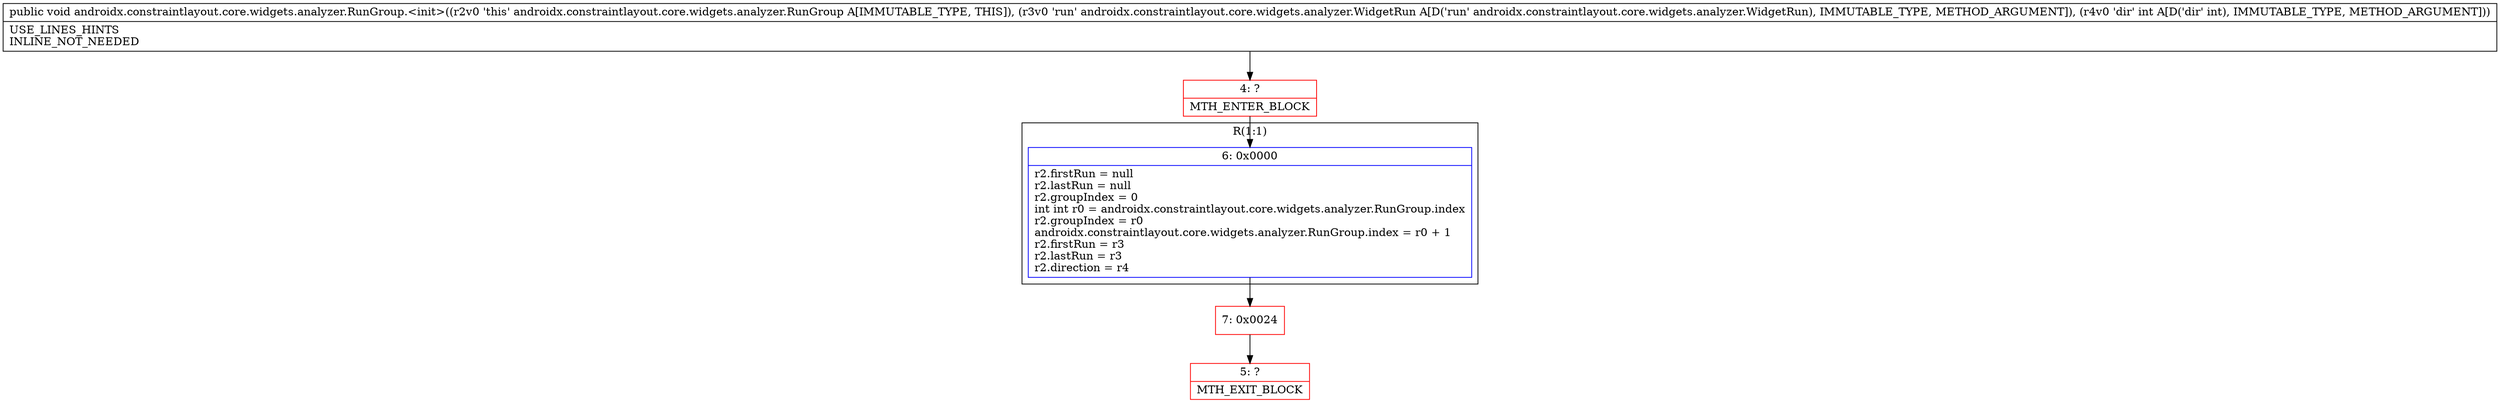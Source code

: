 digraph "CFG forandroidx.constraintlayout.core.widgets.analyzer.RunGroup.\<init\>(Landroidx\/constraintlayout\/core\/widgets\/analyzer\/WidgetRun;I)V" {
subgraph cluster_Region_160983301 {
label = "R(1:1)";
node [shape=record,color=blue];
Node_6 [shape=record,label="{6\:\ 0x0000|r2.firstRun = null\lr2.lastRun = null\lr2.groupIndex = 0\lint int r0 = androidx.constraintlayout.core.widgets.analyzer.RunGroup.index\lr2.groupIndex = r0\landroidx.constraintlayout.core.widgets.analyzer.RunGroup.index = r0 + 1\lr2.firstRun = r3\lr2.lastRun = r3\lr2.direction = r4\l}"];
}
Node_4 [shape=record,color=red,label="{4\:\ ?|MTH_ENTER_BLOCK\l}"];
Node_7 [shape=record,color=red,label="{7\:\ 0x0024}"];
Node_5 [shape=record,color=red,label="{5\:\ ?|MTH_EXIT_BLOCK\l}"];
MethodNode[shape=record,label="{public void androidx.constraintlayout.core.widgets.analyzer.RunGroup.\<init\>((r2v0 'this' androidx.constraintlayout.core.widgets.analyzer.RunGroup A[IMMUTABLE_TYPE, THIS]), (r3v0 'run' androidx.constraintlayout.core.widgets.analyzer.WidgetRun A[D('run' androidx.constraintlayout.core.widgets.analyzer.WidgetRun), IMMUTABLE_TYPE, METHOD_ARGUMENT]), (r4v0 'dir' int A[D('dir' int), IMMUTABLE_TYPE, METHOD_ARGUMENT]))  | USE_LINES_HINTS\lINLINE_NOT_NEEDED\l}"];
MethodNode -> Node_4;Node_6 -> Node_7;
Node_4 -> Node_6;
Node_7 -> Node_5;
}

